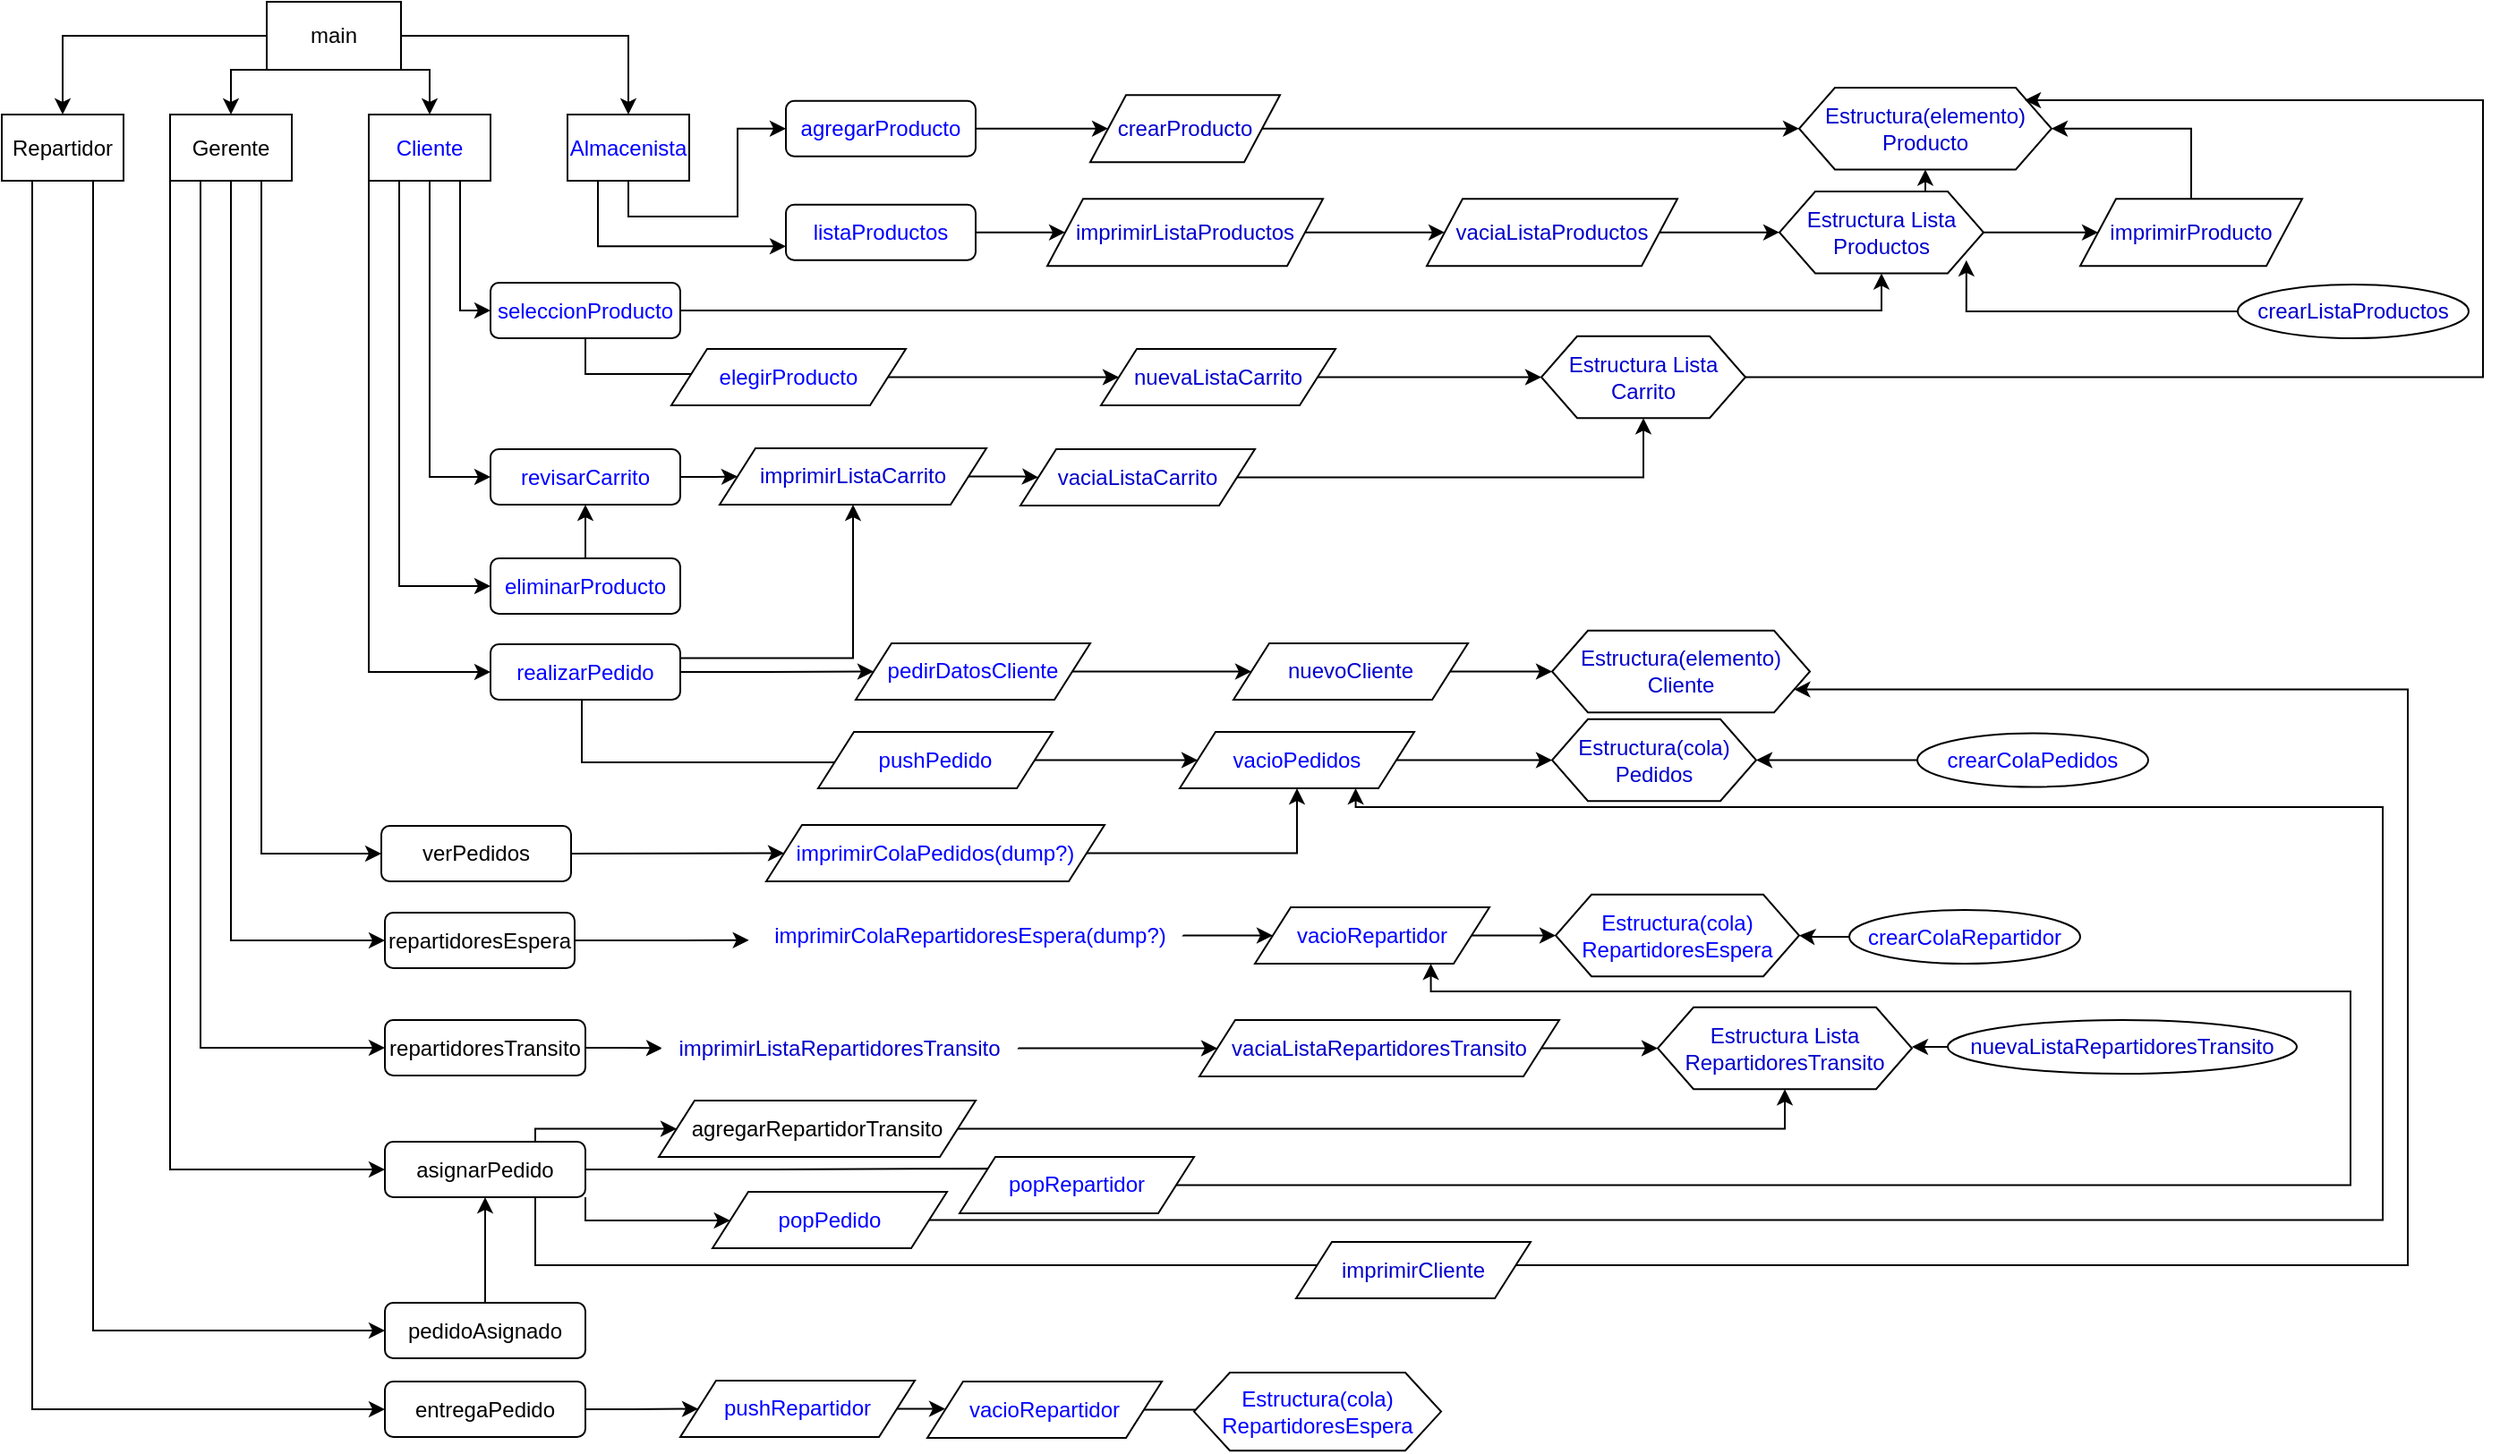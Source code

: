 <mxfile>
    <diagram id="2bmFdXmFBogVM8fUGb1J" name="Page-1">
        <mxGraphModel dx="650" dy="478" grid="0" gridSize="10" guides="1" tooltips="1" connect="1" arrows="1" fold="1" page="1" pageScale="1" pageWidth="827" pageHeight="1169" math="0" shadow="0">
            <root>
                <mxCell id="0"/>
                <mxCell id="1" parent="0"/>
                <mxCell id="X82TEkIW_1v4thmt-Yyp-21" style="edgeStyle=orthogonalEdgeStyle;rounded=0;orthogonalLoop=1;jettySize=auto;html=1;exitX=0;exitY=1;exitDx=0;exitDy=0;entryX=0.5;entryY=0;entryDx=0;entryDy=0;" parent="1" source="X82TEkIW_1v4thmt-Yyp-1" target="X82TEkIW_1v4thmt-Yyp-6" edge="1">
                    <mxGeometry relative="1" as="geometry"/>
                </mxCell>
                <mxCell id="X82TEkIW_1v4thmt-Yyp-23" style="edgeStyle=orthogonalEdgeStyle;rounded=0;orthogonalLoop=1;jettySize=auto;html=1;exitX=1;exitY=0.5;exitDx=0;exitDy=0;entryX=0.5;entryY=0;entryDx=0;entryDy=0;" parent="1" source="X82TEkIW_1v4thmt-Yyp-1" target="X82TEkIW_1v4thmt-Yyp-4" edge="1">
                    <mxGeometry relative="1" as="geometry"/>
                </mxCell>
                <mxCell id="X82TEkIW_1v4thmt-Yyp-52" style="edgeStyle=orthogonalEdgeStyle;rounded=0;orthogonalLoop=1;jettySize=auto;html=1;exitX=1;exitY=1;exitDx=0;exitDy=0;entryX=0.5;entryY=0;entryDx=0;entryDy=0;" parent="1" source="X82TEkIW_1v4thmt-Yyp-1" target="X82TEkIW_1v4thmt-Yyp-2" edge="1">
                    <mxGeometry relative="1" as="geometry"/>
                </mxCell>
                <mxCell id="X82TEkIW_1v4thmt-Yyp-53" style="edgeStyle=orthogonalEdgeStyle;rounded=0;orthogonalLoop=1;jettySize=auto;html=1;entryX=0.5;entryY=0;entryDx=0;entryDy=0;" parent="1" source="X82TEkIW_1v4thmt-Yyp-1" target="X82TEkIW_1v4thmt-Yyp-5" edge="1">
                    <mxGeometry relative="1" as="geometry"/>
                </mxCell>
                <mxCell id="X82TEkIW_1v4thmt-Yyp-1" value="main" style="rounded=0;whiteSpace=wrap;html=1;" parent="1" vertex="1">
                    <mxGeometry x="339" y="12" width="75" height="38" as="geometry"/>
                </mxCell>
                <mxCell id="X82TEkIW_1v4thmt-Yyp-84" style="edgeStyle=orthogonalEdgeStyle;rounded=0;orthogonalLoop=1;jettySize=auto;html=1;exitX=0.5;exitY=1;exitDx=0;exitDy=0;entryX=0;entryY=0.5;entryDx=0;entryDy=0;" parent="1" source="X82TEkIW_1v4thmt-Yyp-2" target="X82TEkIW_1v4thmt-Yyp-83" edge="1">
                    <mxGeometry relative="1" as="geometry"/>
                </mxCell>
                <mxCell id="X82TEkIW_1v4thmt-Yyp-92" style="edgeStyle=orthogonalEdgeStyle;rounded=0;orthogonalLoop=1;jettySize=auto;html=1;exitX=0.25;exitY=1;exitDx=0;exitDy=0;entryX=0;entryY=0.5;entryDx=0;entryDy=0;" parent="1" source="X82TEkIW_1v4thmt-Yyp-2" target="X82TEkIW_1v4thmt-Yyp-91" edge="1">
                    <mxGeometry relative="1" as="geometry"/>
                </mxCell>
                <mxCell id="X82TEkIW_1v4thmt-Yyp-95" style="edgeStyle=orthogonalEdgeStyle;rounded=0;orthogonalLoop=1;jettySize=auto;html=1;exitX=0;exitY=1;exitDx=0;exitDy=0;entryX=0;entryY=0.5;entryDx=0;entryDy=0;" parent="1" source="X82TEkIW_1v4thmt-Yyp-2" target="X82TEkIW_1v4thmt-Yyp-94" edge="1">
                    <mxGeometry relative="1" as="geometry"/>
                </mxCell>
                <mxCell id="X82TEkIW_1v4thmt-Yyp-96" style="edgeStyle=orthogonalEdgeStyle;rounded=0;orthogonalLoop=1;jettySize=auto;html=1;exitX=0.75;exitY=1;exitDx=0;exitDy=0;entryX=0;entryY=0.5;entryDx=0;entryDy=0;" parent="1" source="X82TEkIW_1v4thmt-Yyp-2" target="X82TEkIW_1v4thmt-Yyp-54" edge="1">
                    <mxGeometry relative="1" as="geometry">
                        <Array as="points">
                            <mxPoint x="447" y="184"/>
                        </Array>
                    </mxGeometry>
                </mxCell>
                <mxCell id="X82TEkIW_1v4thmt-Yyp-2" value="&lt;font color=&quot;#0000ff&quot;&gt;Cliente&lt;/font&gt;" style="rounded=0;whiteSpace=wrap;html=1;" parent="1" vertex="1">
                    <mxGeometry x="396" y="75" width="68" height="37" as="geometry"/>
                </mxCell>
                <mxCell id="X82TEkIW_1v4thmt-Yyp-28" style="edgeStyle=orthogonalEdgeStyle;rounded=0;orthogonalLoop=1;jettySize=auto;html=1;exitX=0.5;exitY=1;exitDx=0;exitDy=0;entryX=0;entryY=0.5;entryDx=0;entryDy=0;" parent="1" source="X82TEkIW_1v4thmt-Yyp-4" target="X82TEkIW_1v4thmt-Yyp-24" edge="1">
                    <mxGeometry relative="1" as="geometry"/>
                </mxCell>
                <mxCell id="X82TEkIW_1v4thmt-Yyp-30" style="edgeStyle=orthogonalEdgeStyle;rounded=0;orthogonalLoop=1;jettySize=auto;html=1;exitX=0.25;exitY=1;exitDx=0;exitDy=0;entryX=0;entryY=0.75;entryDx=0;entryDy=0;" parent="1" source="X82TEkIW_1v4thmt-Yyp-4" target="X82TEkIW_1v4thmt-Yyp-29" edge="1">
                    <mxGeometry relative="1" as="geometry"/>
                </mxCell>
                <mxCell id="X82TEkIW_1v4thmt-Yyp-4" value="&lt;font color=&quot;#0000ff&quot;&gt;Almacenista&lt;/font&gt;" style="rounded=0;whiteSpace=wrap;html=1;" parent="1" vertex="1">
                    <mxGeometry x="507" y="75" width="68" height="37" as="geometry"/>
                </mxCell>
                <mxCell id="X82TEkIW_1v4thmt-Yyp-168" style="edgeStyle=orthogonalEdgeStyle;rounded=0;orthogonalLoop=1;jettySize=auto;html=1;exitX=0.75;exitY=1;exitDx=0;exitDy=0;entryX=0;entryY=0.5;entryDx=0;entryDy=0;" parent="1" source="X82TEkIW_1v4thmt-Yyp-5" target="X82TEkIW_1v4thmt-Yyp-167" edge="1">
                    <mxGeometry relative="1" as="geometry"/>
                </mxCell>
                <mxCell id="X82TEkIW_1v4thmt-Yyp-172" style="edgeStyle=orthogonalEdgeStyle;rounded=0;orthogonalLoop=1;jettySize=auto;html=1;exitX=0.25;exitY=1;exitDx=0;exitDy=0;entryX=0;entryY=0.5;entryDx=0;entryDy=0;" parent="1" source="X82TEkIW_1v4thmt-Yyp-5" target="X82TEkIW_1v4thmt-Yyp-171" edge="1">
                    <mxGeometry relative="1" as="geometry"/>
                </mxCell>
                <mxCell id="X82TEkIW_1v4thmt-Yyp-5" value="Repartidor" style="rounded=0;whiteSpace=wrap;html=1;" parent="1" vertex="1">
                    <mxGeometry x="191" y="75" width="68" height="37" as="geometry"/>
                </mxCell>
                <mxCell id="X82TEkIW_1v4thmt-Yyp-117" style="edgeStyle=orthogonalEdgeStyle;rounded=0;orthogonalLoop=1;jettySize=auto;html=1;exitX=0.75;exitY=1;exitDx=0;exitDy=0;entryX=0;entryY=0.5;entryDx=0;entryDy=0;" parent="1" source="X82TEkIW_1v4thmt-Yyp-6" target="X82TEkIW_1v4thmt-Yyp-116" edge="1">
                    <mxGeometry relative="1" as="geometry"/>
                </mxCell>
                <mxCell id="X82TEkIW_1v4thmt-Yyp-122" style="edgeStyle=orthogonalEdgeStyle;rounded=0;orthogonalLoop=1;jettySize=auto;html=1;exitX=0.5;exitY=1;exitDx=0;exitDy=0;entryX=0;entryY=0.5;entryDx=0;entryDy=0;" parent="1" source="X82TEkIW_1v4thmt-Yyp-6" target="X82TEkIW_1v4thmt-Yyp-121" edge="1">
                    <mxGeometry relative="1" as="geometry"/>
                </mxCell>
                <mxCell id="X82TEkIW_1v4thmt-Yyp-132" style="edgeStyle=orthogonalEdgeStyle;rounded=0;orthogonalLoop=1;jettySize=auto;html=1;exitX=0.25;exitY=1;exitDx=0;exitDy=0;entryX=0;entryY=0.5;entryDx=0;entryDy=0;" parent="1" source="X82TEkIW_1v4thmt-Yyp-6" target="X82TEkIW_1v4thmt-Yyp-131" edge="1">
                    <mxGeometry relative="1" as="geometry"/>
                </mxCell>
                <mxCell id="X82TEkIW_1v4thmt-Yyp-146" style="edgeStyle=orthogonalEdgeStyle;rounded=0;orthogonalLoop=1;jettySize=auto;html=1;exitX=0;exitY=1;exitDx=0;exitDy=0;entryX=0;entryY=0.5;entryDx=0;entryDy=0;" parent="1" source="X82TEkIW_1v4thmt-Yyp-6" target="X82TEkIW_1v4thmt-Yyp-145" edge="1">
                    <mxGeometry relative="1" as="geometry"/>
                </mxCell>
                <mxCell id="X82TEkIW_1v4thmt-Yyp-6" value="Gerente" style="rounded=0;whiteSpace=wrap;html=1;" parent="1" vertex="1">
                    <mxGeometry x="285" y="75" width="68" height="37" as="geometry"/>
                </mxCell>
                <mxCell id="X82TEkIW_1v4thmt-Yyp-24" value="&lt;font color=&quot;#0000ff&quot;&gt;agregarProducto&lt;/font&gt;" style="rounded=1;whiteSpace=wrap;html=1;" parent="1" vertex="1">
                    <mxGeometry x="629" y="67.37" width="106" height="31" as="geometry"/>
                </mxCell>
                <mxCell id="X82TEkIW_1v4thmt-Yyp-39" style="edgeStyle=orthogonalEdgeStyle;rounded=0;orthogonalLoop=1;jettySize=auto;html=1;exitX=1;exitY=0.5;exitDx=0;exitDy=0;entryX=0;entryY=0.5;entryDx=0;entryDy=0;" parent="1" source="X82TEkIW_1v4thmt-Yyp-25" target="X82TEkIW_1v4thmt-Yyp-38" edge="1">
                    <mxGeometry relative="1" as="geometry"/>
                </mxCell>
                <mxCell id="X82TEkIW_1v4thmt-Yyp-25" value="&lt;font color=&quot;#0000cc&quot;&gt;crearProducto&lt;/font&gt;" style="shape=parallelogram;perimeter=parallelogramPerimeter;whiteSpace=wrap;html=1;fixedSize=1;" parent="1" vertex="1">
                    <mxGeometry x="799" y="64.12" width="106" height="37.5" as="geometry"/>
                </mxCell>
                <mxCell id="X82TEkIW_1v4thmt-Yyp-26" value="" style="edgeStyle=orthogonalEdgeStyle;rounded=0;orthogonalLoop=1;jettySize=auto;html=1;" parent="1" source="X82TEkIW_1v4thmt-Yyp-24" target="X82TEkIW_1v4thmt-Yyp-25" edge="1">
                    <mxGeometry relative="1" as="geometry"/>
                </mxCell>
                <mxCell id="X82TEkIW_1v4thmt-Yyp-36" style="edgeStyle=orthogonalEdgeStyle;rounded=0;orthogonalLoop=1;jettySize=auto;html=1;" parent="1" source="X82TEkIW_1v4thmt-Yyp-29" target="X82TEkIW_1v4thmt-Yyp-35" edge="1">
                    <mxGeometry relative="1" as="geometry"/>
                </mxCell>
                <mxCell id="X82TEkIW_1v4thmt-Yyp-29" value="&lt;font color=&quot;#0000ff&quot;&gt;listaProductos&lt;/font&gt;" style="rounded=1;whiteSpace=wrap;html=1;" parent="1" vertex="1">
                    <mxGeometry x="629" y="125.37" width="106" height="31" as="geometry"/>
                </mxCell>
                <mxCell id="X82TEkIW_1v4thmt-Yyp-60" style="edgeStyle=orthogonalEdgeStyle;rounded=0;orthogonalLoop=1;jettySize=auto;html=1;entryX=1;entryY=0.5;entryDx=0;entryDy=0;" parent="1" source="X82TEkIW_1v4thmt-Yyp-34" target="X82TEkIW_1v4thmt-Yyp-38" edge="1">
                    <mxGeometry relative="1" as="geometry">
                        <Array as="points">
                            <mxPoint x="1414" y="83"/>
                        </Array>
                    </mxGeometry>
                </mxCell>
                <mxCell id="X82TEkIW_1v4thmt-Yyp-34" value="&lt;font color=&quot;#0000cc&quot;&gt;imprimirProducto&lt;/font&gt;" style="shape=parallelogram;perimeter=parallelogramPerimeter;whiteSpace=wrap;html=1;fixedSize=1;" parent="1" vertex="1">
                    <mxGeometry x="1352" y="122.12" width="124" height="37.5" as="geometry"/>
                </mxCell>
                <mxCell id="X82TEkIW_1v4thmt-Yyp-58" style="edgeStyle=orthogonalEdgeStyle;rounded=0;orthogonalLoop=1;jettySize=auto;html=1;entryX=0;entryY=0.5;entryDx=0;entryDy=0;" parent="1" source="X82TEkIW_1v4thmt-Yyp-35" target="X82TEkIW_1v4thmt-Yyp-73" edge="1">
                    <mxGeometry relative="1" as="geometry">
                        <mxPoint x="948.4" y="140.87" as="targetPoint"/>
                    </mxGeometry>
                </mxCell>
                <mxCell id="X82TEkIW_1v4thmt-Yyp-35" value="&lt;font color=&quot;#0000cc&quot;&gt;imprimirListaProductos&lt;/font&gt;" style="shape=parallelogram;perimeter=parallelogramPerimeter;whiteSpace=wrap;html=1;fixedSize=1;" parent="1" vertex="1">
                    <mxGeometry x="775" y="122.12" width="154" height="37.5" as="geometry"/>
                </mxCell>
                <mxCell id="X82TEkIW_1v4thmt-Yyp-38" value="&lt;font color=&quot;#0000cc&quot;&gt;Estructura(elemento) Producto&lt;/font&gt;" style="shape=hexagon;perimeter=hexagonPerimeter2;whiteSpace=wrap;html=1;fixedSize=1;" parent="1" vertex="1">
                    <mxGeometry x="1195" y="59.99" width="141" height="45.75" as="geometry"/>
                </mxCell>
                <mxCell id="X82TEkIW_1v4thmt-Yyp-62" style="edgeStyle=orthogonalEdgeStyle;rounded=0;orthogonalLoop=1;jettySize=auto;html=1;exitX=1;exitY=0.5;exitDx=0;exitDy=0;entryX=0.5;entryY=1;entryDx=0;entryDy=0;" parent="1" source="X82TEkIW_1v4thmt-Yyp-54" target="X82TEkIW_1v4thmt-Yyp-57" edge="1">
                    <mxGeometry relative="1" as="geometry"/>
                </mxCell>
                <mxCell id="X82TEkIW_1v4thmt-Yyp-79" style="edgeStyle=orthogonalEdgeStyle;rounded=0;orthogonalLoop=1;jettySize=auto;html=1;entryX=0;entryY=0.25;entryDx=0;entryDy=0;" parent="1" source="X82TEkIW_1v4thmt-Yyp-54" target="X82TEkIW_1v4thmt-Yyp-76" edge="1">
                    <mxGeometry relative="1" as="geometry"/>
                </mxCell>
                <mxCell id="X82TEkIW_1v4thmt-Yyp-54" value="&lt;font color=&quot;#0000ff&quot;&gt;seleccionProducto&lt;/font&gt;" style="rounded=1;whiteSpace=wrap;html=1;" parent="1" vertex="1">
                    <mxGeometry x="464" y="169" width="106" height="31" as="geometry"/>
                </mxCell>
                <mxCell id="X82TEkIW_1v4thmt-Yyp-59" style="edgeStyle=orthogonalEdgeStyle;rounded=0;orthogonalLoop=1;jettySize=auto;html=1;entryX=0;entryY=0.5;entryDx=0;entryDy=0;" parent="1" source="X82TEkIW_1v4thmt-Yyp-57" target="X82TEkIW_1v4thmt-Yyp-34" edge="1">
                    <mxGeometry relative="1" as="geometry"/>
                </mxCell>
                <mxCell id="X82TEkIW_1v4thmt-Yyp-75" style="edgeStyle=orthogonalEdgeStyle;rounded=0;orthogonalLoop=1;jettySize=auto;html=1;exitX=0.5;exitY=0;exitDx=0;exitDy=0;entryX=0.5;entryY=1;entryDx=0;entryDy=0;" parent="1" source="X82TEkIW_1v4thmt-Yyp-57" target="X82TEkIW_1v4thmt-Yyp-38" edge="1">
                    <mxGeometry relative="1" as="geometry"/>
                </mxCell>
                <mxCell id="X82TEkIW_1v4thmt-Yyp-57" value="&lt;font color=&quot;#0000cc&quot;&gt;Estructura Lista Productos&lt;/font&gt;" style="shape=hexagon;perimeter=hexagonPerimeter2;whiteSpace=wrap;html=1;fixedSize=1;" parent="1" vertex="1">
                    <mxGeometry x="1184" y="117.99" width="114" height="45.75" as="geometry"/>
                </mxCell>
                <mxCell id="X82TEkIW_1v4thmt-Yyp-184" style="edgeStyle=orthogonalEdgeStyle;rounded=0;orthogonalLoop=1;jettySize=auto;html=1;exitX=1;exitY=0.5;exitDx=0;exitDy=0;entryX=0.894;entryY=0.153;entryDx=0;entryDy=0;entryPerimeter=0;fontColor=#0000CC;" parent="1" source="X82TEkIW_1v4thmt-Yyp-63" target="X82TEkIW_1v4thmt-Yyp-38" edge="1">
                    <mxGeometry relative="1" as="geometry">
                        <Array as="points">
                            <mxPoint x="1577" y="222"/>
                            <mxPoint x="1577" y="67"/>
                        </Array>
                    </mxGeometry>
                </mxCell>
                <mxCell id="X82TEkIW_1v4thmt-Yyp-63" value="&lt;font color=&quot;#0000cc&quot;&gt;Estructura Lista Carrito&lt;/font&gt;" style="shape=hexagon;perimeter=hexagonPerimeter2;whiteSpace=wrap;html=1;fixedSize=1;" parent="1" vertex="1">
                    <mxGeometry x="1051" y="198.89" width="114" height="45.75" as="geometry"/>
                </mxCell>
                <mxCell id="X82TEkIW_1v4thmt-Yyp-67" style="edgeStyle=orthogonalEdgeStyle;rounded=0;orthogonalLoop=1;jettySize=auto;html=1;entryX=0;entryY=0.5;entryDx=0;entryDy=0;" parent="1" source="X82TEkIW_1v4thmt-Yyp-65" target="X82TEkIW_1v4thmt-Yyp-63" edge="1">
                    <mxGeometry relative="1" as="geometry"/>
                </mxCell>
                <mxCell id="X82TEkIW_1v4thmt-Yyp-65" value="&lt;font color=&quot;#0000cc&quot;&gt;nuevaListaCarrito&lt;/font&gt;" style="shape=parallelogram;perimeter=parallelogramPerimeter;whiteSpace=wrap;html=1;fixedSize=1;" parent="1" vertex="1">
                    <mxGeometry x="805" y="206.01" width="131" height="31.5" as="geometry"/>
                </mxCell>
                <mxCell id="X82TEkIW_1v4thmt-Yyp-74" style="edgeStyle=orthogonalEdgeStyle;rounded=0;orthogonalLoop=1;jettySize=auto;html=1;entryX=0;entryY=0.5;entryDx=0;entryDy=0;" parent="1" source="X82TEkIW_1v4thmt-Yyp-73" target="X82TEkIW_1v4thmt-Yyp-57" edge="1">
                    <mxGeometry relative="1" as="geometry"/>
                </mxCell>
                <mxCell id="X82TEkIW_1v4thmt-Yyp-73" value="&lt;font color=&quot;#0000cc&quot;&gt;vaciaListaProductos&lt;/font&gt;" style="shape=parallelogram;perimeter=parallelogramPerimeter;whiteSpace=wrap;html=1;fixedSize=1;" parent="1" vertex="1">
                    <mxGeometry x="987" y="122.11" width="140" height="37.5" as="geometry"/>
                </mxCell>
                <mxCell id="X82TEkIW_1v4thmt-Yyp-87" style="edgeStyle=orthogonalEdgeStyle;rounded=0;orthogonalLoop=1;jettySize=auto;html=1;" parent="1" source="X82TEkIW_1v4thmt-Yyp-76" target="X82TEkIW_1v4thmt-Yyp-65" edge="1">
                    <mxGeometry relative="1" as="geometry"/>
                </mxCell>
                <mxCell id="X82TEkIW_1v4thmt-Yyp-76" value="&lt;font color=&quot;#0000ff&quot;&gt;elegirProducto&lt;/font&gt;" style="shape=parallelogram;perimeter=parallelogramPerimeter;whiteSpace=wrap;html=1;fixedSize=1;" parent="1" vertex="1">
                    <mxGeometry x="565" y="206.01" width="131" height="31.5" as="geometry"/>
                </mxCell>
                <mxCell id="X82TEkIW_1v4thmt-Yyp-89" style="edgeStyle=orthogonalEdgeStyle;rounded=0;orthogonalLoop=1;jettySize=auto;html=1;entryX=0.5;entryY=1;entryDx=0;entryDy=0;" parent="1" source="X82TEkIW_1v4thmt-Yyp-80" target="X82TEkIW_1v4thmt-Yyp-63" edge="1">
                    <mxGeometry relative="1" as="geometry"/>
                </mxCell>
                <mxCell id="X82TEkIW_1v4thmt-Yyp-80" value="&lt;font color=&quot;#0000cc&quot;&gt;vaciaListaCarrito&lt;/font&gt;" style="shape=parallelogram;perimeter=parallelogramPerimeter;whiteSpace=wrap;html=1;fixedSize=1;" parent="1" vertex="1">
                    <mxGeometry x="760" y="262" width="131" height="31.5" as="geometry"/>
                </mxCell>
                <mxCell id="X82TEkIW_1v4thmt-Yyp-86" style="edgeStyle=orthogonalEdgeStyle;rounded=0;orthogonalLoop=1;jettySize=auto;html=1;" parent="1" source="X82TEkIW_1v4thmt-Yyp-83" target="X82TEkIW_1v4thmt-Yyp-85" edge="1">
                    <mxGeometry relative="1" as="geometry"/>
                </mxCell>
                <mxCell id="X82TEkIW_1v4thmt-Yyp-83" value="&lt;font color=&quot;#0000ff&quot;&gt;revisarCarrito&lt;/font&gt;" style="rounded=1;whiteSpace=wrap;html=1;" parent="1" vertex="1">
                    <mxGeometry x="464" y="262" width="106" height="31" as="geometry"/>
                </mxCell>
                <mxCell id="X82TEkIW_1v4thmt-Yyp-88" style="edgeStyle=orthogonalEdgeStyle;rounded=0;orthogonalLoop=1;jettySize=auto;html=1;entryX=0;entryY=0.5;entryDx=0;entryDy=0;" parent="1" source="X82TEkIW_1v4thmt-Yyp-85" target="X82TEkIW_1v4thmt-Yyp-80" edge="1">
                    <mxGeometry relative="1" as="geometry"/>
                </mxCell>
                <mxCell id="X82TEkIW_1v4thmt-Yyp-85" value="&lt;font color=&quot;#0000cc&quot;&gt;imprimirListaCarrito&lt;/font&gt;" style="shape=parallelogram;perimeter=parallelogramPerimeter;whiteSpace=wrap;html=1;fixedSize=1;" parent="1" vertex="1">
                    <mxGeometry x="592" y="261.5" width="149" height="31.5" as="geometry"/>
                </mxCell>
                <mxCell id="X82TEkIW_1v4thmt-Yyp-93" style="edgeStyle=orthogonalEdgeStyle;rounded=0;orthogonalLoop=1;jettySize=auto;html=1;entryX=0.5;entryY=1;entryDx=0;entryDy=0;" parent="1" source="X82TEkIW_1v4thmt-Yyp-91" target="X82TEkIW_1v4thmt-Yyp-83" edge="1">
                    <mxGeometry relative="1" as="geometry"/>
                </mxCell>
                <mxCell id="X82TEkIW_1v4thmt-Yyp-91" value="&lt;font color=&quot;#0000ff&quot;&gt;eliminarProducto&lt;/font&gt;" style="rounded=1;whiteSpace=wrap;html=1;" parent="1" vertex="1">
                    <mxGeometry x="464" y="323" width="106" height="31" as="geometry"/>
                </mxCell>
                <mxCell id="X82TEkIW_1v4thmt-Yyp-97" style="edgeStyle=orthogonalEdgeStyle;rounded=0;orthogonalLoop=1;jettySize=auto;html=1;exitX=1;exitY=0.25;exitDx=0;exitDy=0;entryX=0.5;entryY=1;entryDx=0;entryDy=0;" parent="1" source="X82TEkIW_1v4thmt-Yyp-94" target="X82TEkIW_1v4thmt-Yyp-85" edge="1">
                    <mxGeometry relative="1" as="geometry"/>
                </mxCell>
                <mxCell id="X82TEkIW_1v4thmt-Yyp-100" style="edgeStyle=orthogonalEdgeStyle;rounded=0;orthogonalLoop=1;jettySize=auto;html=1;exitX=1;exitY=0.5;exitDx=0;exitDy=0;entryX=0;entryY=0.5;entryDx=0;entryDy=0;" parent="1" source="X82TEkIW_1v4thmt-Yyp-94" target="X82TEkIW_1v4thmt-Yyp-99" edge="1">
                    <mxGeometry relative="1" as="geometry">
                        <mxPoint x="673.2" y="386.8" as="targetPoint"/>
                    </mxGeometry>
                </mxCell>
                <mxCell id="X82TEkIW_1v4thmt-Yyp-107" style="edgeStyle=orthogonalEdgeStyle;rounded=0;orthogonalLoop=1;jettySize=auto;html=1;entryX=0;entryY=0.5;entryDx=0;entryDy=0;" parent="1" source="X82TEkIW_1v4thmt-Yyp-94" target="X82TEkIW_1v4thmt-Yyp-106" edge="1">
                    <mxGeometry relative="1" as="geometry">
                        <Array as="points">
                            <mxPoint x="515" y="437"/>
                        </Array>
                    </mxGeometry>
                </mxCell>
                <mxCell id="X82TEkIW_1v4thmt-Yyp-94" value="&lt;font color=&quot;#0000ff&quot;&gt;realizarPedido&lt;/font&gt;" style="rounded=1;whiteSpace=wrap;html=1;" parent="1" vertex="1">
                    <mxGeometry x="464" y="371" width="106" height="31" as="geometry"/>
                </mxCell>
                <mxCell id="X82TEkIW_1v4thmt-Yyp-98" value="&lt;font color=&quot;#0000cc&quot;&gt;Estructura(elemento) Cliente&lt;/font&gt;" style="shape=hexagon;perimeter=hexagonPerimeter2;whiteSpace=wrap;html=1;fixedSize=1;" parent="1" vertex="1">
                    <mxGeometry x="1057" y="363.37" width="144" height="45.75" as="geometry"/>
                </mxCell>
                <mxCell id="X82TEkIW_1v4thmt-Yyp-103" value="" style="edgeStyle=orthogonalEdgeStyle;rounded=0;orthogonalLoop=1;jettySize=auto;html=1;" parent="1" source="X82TEkIW_1v4thmt-Yyp-99" target="X82TEkIW_1v4thmt-Yyp-102" edge="1">
                    <mxGeometry relative="1" as="geometry"/>
                </mxCell>
                <mxCell id="X82TEkIW_1v4thmt-Yyp-99" value="&lt;font color=&quot;#0000ff&quot;&gt;pedirDatosCliente&lt;/font&gt;" style="shape=parallelogram;perimeter=parallelogramPerimeter;whiteSpace=wrap;html=1;fixedSize=1;" parent="1" vertex="1">
                    <mxGeometry x="668" y="370.5" width="131" height="31.5" as="geometry"/>
                </mxCell>
                <mxCell id="X82TEkIW_1v4thmt-Yyp-104" style="edgeStyle=orthogonalEdgeStyle;rounded=0;orthogonalLoop=1;jettySize=auto;html=1;entryX=0;entryY=0.5;entryDx=0;entryDy=0;" parent="1" source="X82TEkIW_1v4thmt-Yyp-102" target="X82TEkIW_1v4thmt-Yyp-98" edge="1">
                    <mxGeometry relative="1" as="geometry"/>
                </mxCell>
                <mxCell id="X82TEkIW_1v4thmt-Yyp-102" value="&lt;font color=&quot;#0000cc&quot;&gt;nuevoCliente&lt;/font&gt;" style="shape=parallelogram;perimeter=parallelogramPerimeter;whiteSpace=wrap;html=1;fixedSize=1;" parent="1" vertex="1">
                    <mxGeometry x="879" y="370.5" width="131" height="31.5" as="geometry"/>
                </mxCell>
                <mxCell id="X82TEkIW_1v4thmt-Yyp-109" style="edgeStyle=orthogonalEdgeStyle;rounded=0;orthogonalLoop=1;jettySize=auto;html=1;entryX=0;entryY=0.5;entryDx=0;entryDy=0;" parent="1" source="X82TEkIW_1v4thmt-Yyp-106" target="X82TEkIW_1v4thmt-Yyp-108" edge="1">
                    <mxGeometry relative="1" as="geometry"/>
                </mxCell>
                <mxCell id="X82TEkIW_1v4thmt-Yyp-106" value="&lt;font color=&quot;#0000ff&quot;&gt;pushPedido&lt;/font&gt;" style="shape=parallelogram;perimeter=parallelogramPerimeter;whiteSpace=wrap;html=1;fixedSize=1;" parent="1" vertex="1">
                    <mxGeometry x="647" y="420" width="131" height="31.5" as="geometry"/>
                </mxCell>
                <mxCell id="X82TEkIW_1v4thmt-Yyp-111" style="edgeStyle=orthogonalEdgeStyle;rounded=0;orthogonalLoop=1;jettySize=auto;html=1;exitX=1;exitY=0.5;exitDx=0;exitDy=0;entryX=0;entryY=0.5;entryDx=0;entryDy=0;" parent="1" source="X82TEkIW_1v4thmt-Yyp-108" target="X82TEkIW_1v4thmt-Yyp-110" edge="1">
                    <mxGeometry relative="1" as="geometry"/>
                </mxCell>
                <mxCell id="X82TEkIW_1v4thmt-Yyp-108" value="&lt;font color=&quot;#0000ff&quot;&gt;vacioPedidos&lt;/font&gt;" style="shape=parallelogram;perimeter=parallelogramPerimeter;whiteSpace=wrap;html=1;fixedSize=1;" parent="1" vertex="1">
                    <mxGeometry x="849" y="420" width="131" height="31.5" as="geometry"/>
                </mxCell>
                <mxCell id="X82TEkIW_1v4thmt-Yyp-110" value="&lt;font color=&quot;#0000cc&quot;&gt;Estructura(cola) Pedidos&lt;/font&gt;" style="shape=hexagon;perimeter=hexagonPerimeter2;whiteSpace=wrap;html=1;fixedSize=1;" parent="1" vertex="1">
                    <mxGeometry x="1057" y="412.87" width="114" height="45.75" as="geometry"/>
                </mxCell>
                <mxCell id="X82TEkIW_1v4thmt-Yyp-113" style="edgeStyle=orthogonalEdgeStyle;rounded=0;orthogonalLoop=1;jettySize=auto;html=1;entryX=0.916;entryY=0.84;entryDx=0;entryDy=0;entryPerimeter=0;" parent="1" source="X82TEkIW_1v4thmt-Yyp-112" target="X82TEkIW_1v4thmt-Yyp-57" edge="1">
                    <mxGeometry relative="1" as="geometry"/>
                </mxCell>
                <mxCell id="X82TEkIW_1v4thmt-Yyp-112" value="&lt;font color=&quot;#0000cc&quot;&gt;crearListaProductos&lt;/font&gt;" style="ellipse;whiteSpace=wrap;html=1;" parent="1" vertex="1">
                    <mxGeometry x="1440" y="170" width="129" height="30" as="geometry"/>
                </mxCell>
                <mxCell id="X82TEkIW_1v4thmt-Yyp-115" style="edgeStyle=orthogonalEdgeStyle;rounded=0;orthogonalLoop=1;jettySize=auto;html=1;entryX=1;entryY=0.5;entryDx=0;entryDy=0;" parent="1" source="X82TEkIW_1v4thmt-Yyp-114" target="X82TEkIW_1v4thmt-Yyp-110" edge="1">
                    <mxGeometry relative="1" as="geometry"/>
                </mxCell>
                <mxCell id="X82TEkIW_1v4thmt-Yyp-114" value="&lt;font color=&quot;#0000ff&quot;&gt;crearColaPedidos&lt;/font&gt;" style="ellipse;whiteSpace=wrap;html=1;" parent="1" vertex="1">
                    <mxGeometry x="1261" y="420.74" width="129" height="30" as="geometry"/>
                </mxCell>
                <mxCell id="X82TEkIW_1v4thmt-Yyp-119" style="edgeStyle=orthogonalEdgeStyle;rounded=0;orthogonalLoop=1;jettySize=auto;html=1;exitX=1;exitY=0.5;exitDx=0;exitDy=0;entryX=0;entryY=0.5;entryDx=0;entryDy=0;" parent="1" source="X82TEkIW_1v4thmt-Yyp-116" target="X82TEkIW_1v4thmt-Yyp-118" edge="1">
                    <mxGeometry relative="1" as="geometry">
                        <Array as="points">
                            <mxPoint x="507" y="488"/>
                        </Array>
                    </mxGeometry>
                </mxCell>
                <mxCell id="X82TEkIW_1v4thmt-Yyp-116" value="verPedidos" style="rounded=1;whiteSpace=wrap;html=1;" parent="1" vertex="1">
                    <mxGeometry x="403" y="472.5" width="106" height="31" as="geometry"/>
                </mxCell>
                <mxCell id="X82TEkIW_1v4thmt-Yyp-120" style="edgeStyle=orthogonalEdgeStyle;rounded=0;orthogonalLoop=1;jettySize=auto;html=1;exitX=1;exitY=0.5;exitDx=0;exitDy=0;entryX=0.5;entryY=1;entryDx=0;entryDy=0;" parent="1" source="X82TEkIW_1v4thmt-Yyp-118" target="X82TEkIW_1v4thmt-Yyp-108" edge="1">
                    <mxGeometry relative="1" as="geometry"/>
                </mxCell>
                <mxCell id="X82TEkIW_1v4thmt-Yyp-118" value="&lt;font color=&quot;#0000ff&quot;&gt;imprimirColaPedidos(dump?)&lt;/font&gt;" style="shape=parallelogram;perimeter=parallelogramPerimeter;whiteSpace=wrap;html=1;fixedSize=1;" parent="1" vertex="1">
                    <mxGeometry x="618" y="472" width="189" height="31.5" as="geometry"/>
                </mxCell>
                <mxCell id="X82TEkIW_1v4thmt-Yyp-124" style="edgeStyle=orthogonalEdgeStyle;rounded=0;orthogonalLoop=1;jettySize=auto;html=1;exitX=1;exitY=0.5;exitDx=0;exitDy=0;entryX=0.017;entryY=0.584;entryDx=0;entryDy=0;entryPerimeter=0;" parent="1" source="X82TEkIW_1v4thmt-Yyp-121" target="X82TEkIW_1v4thmt-Yyp-123" edge="1">
                    <mxGeometry relative="1" as="geometry"/>
                </mxCell>
                <mxCell id="X82TEkIW_1v4thmt-Yyp-121" value="repartidoresEspera" style="rounded=1;whiteSpace=wrap;html=1;" parent="1" vertex="1">
                    <mxGeometry x="405" y="521" width="106" height="31" as="geometry"/>
                </mxCell>
                <mxCell id="X82TEkIW_1v4thmt-Yyp-128" style="edgeStyle=orthogonalEdgeStyle;rounded=0;orthogonalLoop=1;jettySize=auto;html=1;entryX=0;entryY=0.5;entryDx=0;entryDy=0;" parent="1" source="X82TEkIW_1v4thmt-Yyp-123" target="X82TEkIW_1v4thmt-Yyp-126" edge="1">
                    <mxGeometry relative="1" as="geometry"/>
                </mxCell>
                <mxCell id="X82TEkIW_1v4thmt-Yyp-123" value="&lt;font color=&quot;#0000ff&quot;&gt;imprimirColaRepartidoresEspera(dump?)&lt;/font&gt;" style="shape=parallelogram;perimeter=parallelogramPerimeter;whiteSpace=wrap;html=1;fixedSize=1;strokeColor=#FFFFFF;" parent="1" vertex="1">
                    <mxGeometry x="604" y="518" width="256" height="31.5" as="geometry"/>
                </mxCell>
                <mxCell id="X82TEkIW_1v4thmt-Yyp-130" style="edgeStyle=orthogonalEdgeStyle;rounded=0;orthogonalLoop=1;jettySize=auto;html=1;entryX=0;entryY=0.5;entryDx=0;entryDy=0;" parent="1" source="X82TEkIW_1v4thmt-Yyp-126" target="X82TEkIW_1v4thmt-Yyp-129" edge="1">
                    <mxGeometry relative="1" as="geometry"/>
                </mxCell>
                <mxCell id="X82TEkIW_1v4thmt-Yyp-126" value="&lt;font color=&quot;#0000ff&quot;&gt;vacioRepartidor&lt;/font&gt;" style="shape=parallelogram;perimeter=parallelogramPerimeter;whiteSpace=wrap;html=1;fixedSize=1;" parent="1" vertex="1">
                    <mxGeometry x="891" y="518" width="131" height="31.5" as="geometry"/>
                </mxCell>
                <mxCell id="X82TEkIW_1v4thmt-Yyp-129" value="&lt;font color=&quot;#0000ff&quot;&gt;Estructura(cola) RepartidoresEspera&lt;/font&gt;" style="shape=hexagon;perimeter=hexagonPerimeter2;whiteSpace=wrap;html=1;fixedSize=1;" parent="1" vertex="1">
                    <mxGeometry x="1059" y="510.88" width="136" height="45.75" as="geometry"/>
                </mxCell>
                <mxCell id="X82TEkIW_1v4thmt-Yyp-135" style="edgeStyle=orthogonalEdgeStyle;rounded=0;orthogonalLoop=1;jettySize=auto;html=1;entryX=0;entryY=0.5;entryDx=0;entryDy=0;" parent="1" source="X82TEkIW_1v4thmt-Yyp-131" target="X82TEkIW_1v4thmt-Yyp-133" edge="1">
                    <mxGeometry relative="1" as="geometry"/>
                </mxCell>
                <mxCell id="X82TEkIW_1v4thmt-Yyp-131" value="repartidoresTransito" style="rounded=1;whiteSpace=wrap;html=1;" parent="1" vertex="1">
                    <mxGeometry x="405" y="581" width="112" height="31" as="geometry"/>
                </mxCell>
                <mxCell id="X82TEkIW_1v4thmt-Yyp-137" style="edgeStyle=orthogonalEdgeStyle;rounded=0;orthogonalLoop=1;jettySize=auto;html=1;entryX=0;entryY=0.5;entryDx=0;entryDy=0;" parent="1" source="X82TEkIW_1v4thmt-Yyp-133" target="X82TEkIW_1v4thmt-Yyp-136" edge="1">
                    <mxGeometry relative="1" as="geometry"/>
                </mxCell>
                <mxCell id="X82TEkIW_1v4thmt-Yyp-133" value="&lt;font color=&quot;#0000cc&quot;&gt;imprimirListaRepartidoresTransito&lt;/font&gt;" style="shape=parallelogram;perimeter=parallelogramPerimeter;whiteSpace=wrap;html=1;fixedSize=1;strokeColor=#FFFFFF;" parent="1" vertex="1">
                    <mxGeometry x="550" y="581" width="218" height="31.5" as="geometry"/>
                </mxCell>
                <mxCell id="X82TEkIW_1v4thmt-Yyp-140" style="edgeStyle=orthogonalEdgeStyle;rounded=0;orthogonalLoop=1;jettySize=auto;html=1;entryX=0;entryY=0.5;entryDx=0;entryDy=0;" parent="1" source="X82TEkIW_1v4thmt-Yyp-136" target="X82TEkIW_1v4thmt-Yyp-139" edge="1">
                    <mxGeometry relative="1" as="geometry"/>
                </mxCell>
                <mxCell id="X82TEkIW_1v4thmt-Yyp-136" value="&lt;font color=&quot;#0000cc&quot;&gt;vaciaListaRepartidoresTransito&lt;/font&gt;" style="shape=parallelogram;perimeter=parallelogramPerimeter;whiteSpace=wrap;html=1;fixedSize=1;" parent="1" vertex="1">
                    <mxGeometry x="860" y="581" width="201" height="31.5" as="geometry"/>
                </mxCell>
                <mxCell id="X82TEkIW_1v4thmt-Yyp-139" value="&lt;font color=&quot;#0000cc&quot;&gt;Estructura Lista RepartidoresTransito&lt;/font&gt;" style="shape=hexagon;perimeter=hexagonPerimeter2;whiteSpace=wrap;html=1;fixedSize=1;" parent="1" vertex="1">
                    <mxGeometry x="1116" y="573.88" width="142" height="45.75" as="geometry"/>
                </mxCell>
                <mxCell id="X82TEkIW_1v4thmt-Yyp-142" style="edgeStyle=orthogonalEdgeStyle;rounded=0;orthogonalLoop=1;jettySize=auto;html=1;entryX=1;entryY=0.5;entryDx=0;entryDy=0;" parent="1" source="X82TEkIW_1v4thmt-Yyp-141" target="X82TEkIW_1v4thmt-Yyp-139" edge="1">
                    <mxGeometry relative="1" as="geometry"/>
                </mxCell>
                <mxCell id="X82TEkIW_1v4thmt-Yyp-141" value="&lt;font color=&quot;#0000cc&quot;&gt;nuevaListaRepartidoresTransito&lt;/font&gt;" style="ellipse;whiteSpace=wrap;html=1;" parent="1" vertex="1">
                    <mxGeometry x="1278" y="581" width="195" height="30" as="geometry"/>
                </mxCell>
                <mxCell id="X82TEkIW_1v4thmt-Yyp-176" style="edgeStyle=orthogonalEdgeStyle;rounded=0;orthogonalLoop=1;jettySize=auto;html=1;entryX=1;entryY=0.5;entryDx=0;entryDy=0;" parent="1" source="X82TEkIW_1v4thmt-Yyp-143" target="X82TEkIW_1v4thmt-Yyp-129" edge="1">
                    <mxGeometry relative="1" as="geometry"/>
                </mxCell>
                <mxCell id="X82TEkIW_1v4thmt-Yyp-143" value="&lt;font color=&quot;#0000ff&quot;&gt;crearColaRepartidor&lt;/font&gt;" style="ellipse;whiteSpace=wrap;html=1;" parent="1" vertex="1">
                    <mxGeometry x="1223" y="519.5" width="129" height="30" as="geometry"/>
                </mxCell>
                <mxCell id="X82TEkIW_1v4thmt-Yyp-157" style="edgeStyle=orthogonalEdgeStyle;rounded=0;orthogonalLoop=1;jettySize=auto;html=1;exitX=0.75;exitY=0;exitDx=0;exitDy=0;entryX=0;entryY=0.5;entryDx=0;entryDy=0;" parent="1" source="X82TEkIW_1v4thmt-Yyp-145" target="X82TEkIW_1v4thmt-Yyp-153" edge="1">
                    <mxGeometry relative="1" as="geometry">
                        <Array as="points">
                            <mxPoint x="489" y="642"/>
                        </Array>
                    </mxGeometry>
                </mxCell>
                <mxCell id="X82TEkIW_1v4thmt-Yyp-161" style="edgeStyle=orthogonalEdgeStyle;rounded=0;orthogonalLoop=1;jettySize=auto;html=1;exitX=1;exitY=0.5;exitDx=0;exitDy=0;entryX=0;entryY=0;entryDx=0;entryDy=0;" parent="1" source="X82TEkIW_1v4thmt-Yyp-145" target="X82TEkIW_1v4thmt-Yyp-149" edge="1">
                    <mxGeometry relative="1" as="geometry">
                        <Array as="points">
                            <mxPoint x="622" y="664"/>
                            <mxPoint x="743" y="664"/>
                        </Array>
                    </mxGeometry>
                </mxCell>
                <mxCell id="X82TEkIW_1v4thmt-Yyp-165" style="edgeStyle=orthogonalEdgeStyle;rounded=0;orthogonalLoop=1;jettySize=auto;html=1;exitX=1;exitY=1;exitDx=0;exitDy=0;" parent="1" source="X82TEkIW_1v4thmt-Yyp-145" target="X82TEkIW_1v4thmt-Yyp-159" edge="1">
                    <mxGeometry relative="1" as="geometry">
                        <Array as="points">
                            <mxPoint x="517" y="693"/>
                        </Array>
                    </mxGeometry>
                </mxCell>
                <mxCell id="X82TEkIW_1v4thmt-Yyp-170" style="edgeStyle=orthogonalEdgeStyle;rounded=0;orthogonalLoop=1;jettySize=auto;html=1;exitX=0.75;exitY=1;exitDx=0;exitDy=0;entryX=1;entryY=0.75;entryDx=0;entryDy=0;" parent="1" source="X82TEkIW_1v4thmt-Yyp-145" target="X82TEkIW_1v4thmt-Yyp-98" edge="1">
                    <mxGeometry relative="1" as="geometry">
                        <Array as="points">
                            <mxPoint x="489" y="718"/>
                            <mxPoint x="1535" y="718"/>
                            <mxPoint x="1535" y="396"/>
                        </Array>
                    </mxGeometry>
                </mxCell>
                <mxCell id="X82TEkIW_1v4thmt-Yyp-145" value="asignarPedido" style="rounded=1;whiteSpace=wrap;html=1;" parent="1" vertex="1">
                    <mxGeometry x="405" y="649" width="112" height="31" as="geometry"/>
                </mxCell>
                <mxCell id="X82TEkIW_1v4thmt-Yyp-151" style="edgeStyle=orthogonalEdgeStyle;rounded=0;orthogonalLoop=1;jettySize=auto;html=1;entryX=0.75;entryY=1;entryDx=0;entryDy=0;" parent="1" source="X82TEkIW_1v4thmt-Yyp-149" target="X82TEkIW_1v4thmt-Yyp-126" edge="1">
                    <mxGeometry relative="1" as="geometry">
                        <Array as="points">
                            <mxPoint x="1503" y="673"/>
                            <mxPoint x="1503" y="565"/>
                            <mxPoint x="989" y="565"/>
                        </Array>
                    </mxGeometry>
                </mxCell>
                <mxCell id="X82TEkIW_1v4thmt-Yyp-149" value="&lt;font color=&quot;#0000ff&quot;&gt;popRepartidor&lt;/font&gt;" style="shape=parallelogram;perimeter=parallelogramPerimeter;whiteSpace=wrap;html=1;fixedSize=1;" parent="1" vertex="1">
                    <mxGeometry x="726" y="657.5" width="131" height="31.5" as="geometry"/>
                </mxCell>
                <mxCell id="X82TEkIW_1v4thmt-Yyp-156" style="edgeStyle=orthogonalEdgeStyle;rounded=0;orthogonalLoop=1;jettySize=auto;html=1;exitX=1;exitY=0.5;exitDx=0;exitDy=0;entryX=0.5;entryY=1;entryDx=0;entryDy=0;" parent="1" source="X82TEkIW_1v4thmt-Yyp-153" target="X82TEkIW_1v4thmt-Yyp-139" edge="1">
                    <mxGeometry relative="1" as="geometry"/>
                </mxCell>
                <mxCell id="X82TEkIW_1v4thmt-Yyp-153" value="agregarRepartidorTransito" style="shape=parallelogram;perimeter=parallelogramPerimeter;whiteSpace=wrap;html=1;fixedSize=1;" parent="1" vertex="1">
                    <mxGeometry x="558" y="626" width="177" height="31.5" as="geometry"/>
                </mxCell>
                <mxCell id="X82TEkIW_1v4thmt-Yyp-166" style="edgeStyle=orthogonalEdgeStyle;rounded=0;orthogonalLoop=1;jettySize=auto;html=1;entryX=0.75;entryY=1;entryDx=0;entryDy=0;" parent="1" source="X82TEkIW_1v4thmt-Yyp-159" target="X82TEkIW_1v4thmt-Yyp-108" edge="1">
                    <mxGeometry relative="1" as="geometry">
                        <Array as="points">
                            <mxPoint x="1521" y="693"/>
                            <mxPoint x="1521" y="462"/>
                            <mxPoint x="947" y="462"/>
                        </Array>
                    </mxGeometry>
                </mxCell>
                <mxCell id="X82TEkIW_1v4thmt-Yyp-159" value="&lt;font color=&quot;#0000ff&quot;&gt;popPedido&lt;/font&gt;" style="shape=parallelogram;perimeter=parallelogramPerimeter;whiteSpace=wrap;html=1;fixedSize=1;" parent="1" vertex="1">
                    <mxGeometry x="588" y="677" width="131" height="31.5" as="geometry"/>
                </mxCell>
                <mxCell id="X82TEkIW_1v4thmt-Yyp-169" style="edgeStyle=orthogonalEdgeStyle;rounded=0;orthogonalLoop=1;jettySize=auto;html=1;entryX=0.5;entryY=1;entryDx=0;entryDy=0;" parent="1" source="X82TEkIW_1v4thmt-Yyp-167" target="X82TEkIW_1v4thmt-Yyp-145" edge="1">
                    <mxGeometry relative="1" as="geometry"/>
                </mxCell>
                <mxCell id="X82TEkIW_1v4thmt-Yyp-167" value="pedidoAsignado" style="rounded=1;whiteSpace=wrap;html=1;" parent="1" vertex="1">
                    <mxGeometry x="405" y="739" width="112" height="31" as="geometry"/>
                </mxCell>
                <mxCell id="X82TEkIW_1v4thmt-Yyp-174" style="edgeStyle=orthogonalEdgeStyle;rounded=0;orthogonalLoop=1;jettySize=auto;html=1;entryX=0;entryY=0.5;entryDx=0;entryDy=0;" parent="1" source="X82TEkIW_1v4thmt-Yyp-171" target="X82TEkIW_1v4thmt-Yyp-173" edge="1">
                    <mxGeometry relative="1" as="geometry"/>
                </mxCell>
                <mxCell id="X82TEkIW_1v4thmt-Yyp-171" value="entregaPedido" style="rounded=1;whiteSpace=wrap;html=1;" parent="1" vertex="1">
                    <mxGeometry x="405" y="783" width="112" height="31" as="geometry"/>
                </mxCell>
                <mxCell id="X82TEkIW_1v4thmt-Yyp-178" style="edgeStyle=orthogonalEdgeStyle;rounded=0;orthogonalLoop=1;jettySize=auto;html=1;exitX=1;exitY=0.5;exitDx=0;exitDy=0;entryX=0;entryY=0.5;entryDx=0;entryDy=0;" parent="1" source="X82TEkIW_1v4thmt-Yyp-173" target="X82TEkIW_1v4thmt-Yyp-177" edge="1">
                    <mxGeometry relative="1" as="geometry"/>
                </mxCell>
                <mxCell id="X82TEkIW_1v4thmt-Yyp-173" value="&lt;font color=&quot;#0000ff&quot;&gt;pushRepartidor&lt;/font&gt;" style="shape=parallelogram;perimeter=parallelogramPerimeter;whiteSpace=wrap;html=1;fixedSize=1;" parent="1" vertex="1">
                    <mxGeometry x="570" y="782.5" width="131" height="31.5" as="geometry"/>
                </mxCell>
                <mxCell id="X82TEkIW_1v4thmt-Yyp-181" style="edgeStyle=orthogonalEdgeStyle;rounded=0;orthogonalLoop=1;jettySize=auto;html=1;entryX=0;entryY=0.5;entryDx=0;entryDy=0;" parent="1" source="X82TEkIW_1v4thmt-Yyp-177" target="X82TEkIW_1v4thmt-Yyp-179" edge="1">
                    <mxGeometry relative="1" as="geometry"/>
                </mxCell>
                <mxCell id="X82TEkIW_1v4thmt-Yyp-177" value="&lt;font color=&quot;#0000ff&quot;&gt;vacioRepartidor&lt;/font&gt;" style="shape=parallelogram;perimeter=parallelogramPerimeter;whiteSpace=wrap;html=1;fixedSize=1;" parent="1" vertex="1">
                    <mxGeometry x="708" y="783" width="131" height="31.5" as="geometry"/>
                </mxCell>
                <mxCell id="X82TEkIW_1v4thmt-Yyp-179" value="&lt;font color=&quot;#0000ff&quot;&gt;Estructura(cola) RepartidoresEspera&lt;/font&gt;" style="shape=hexagon;perimeter=hexagonPerimeter2;whiteSpace=wrap;html=1;fixedSize=1;" parent="1" vertex="1">
                    <mxGeometry x="857" y="778" width="138" height="43.62" as="geometry"/>
                </mxCell>
                <mxCell id="X82TEkIW_1v4thmt-Yyp-185" value="&lt;font color=&quot;#0000cc&quot;&gt;imprimirCliente&lt;/font&gt;" style="shape=parallelogram;perimeter=parallelogramPerimeter;whiteSpace=wrap;html=1;fixedSize=1;" parent="1" vertex="1">
                    <mxGeometry x="914" y="705" width="131" height="31.5" as="geometry"/>
                </mxCell>
            </root>
        </mxGraphModel>
    </diagram>
</mxfile>